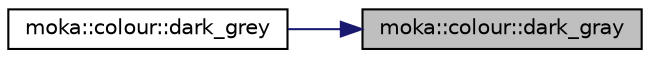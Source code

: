 digraph "moka::colour::dark_gray"
{
 // LATEX_PDF_SIZE
  edge [fontname="Helvetica",fontsize="10",labelfontname="Helvetica",labelfontsize="10"];
  node [fontname="Helvetica",fontsize="10",shape=record];
  rankdir="RL";
  Node86 [label="moka::colour::dark_gray",height=0.2,width=0.4,color="black", fillcolor="grey75", style="filled", fontcolor="black",tooltip=" "];
  Node86 -> Node87 [dir="back",color="midnightblue",fontsize="10",style="solid",fontname="Helvetica"];
  Node87 [label="moka::colour::dark_grey",height=0.2,width=0.4,color="black", fillcolor="white", style="filled",URL="$classmoka_1_1colour.html#a49aa7fd7973c1953755efa5b88031ca5",tooltip=" "];
}
